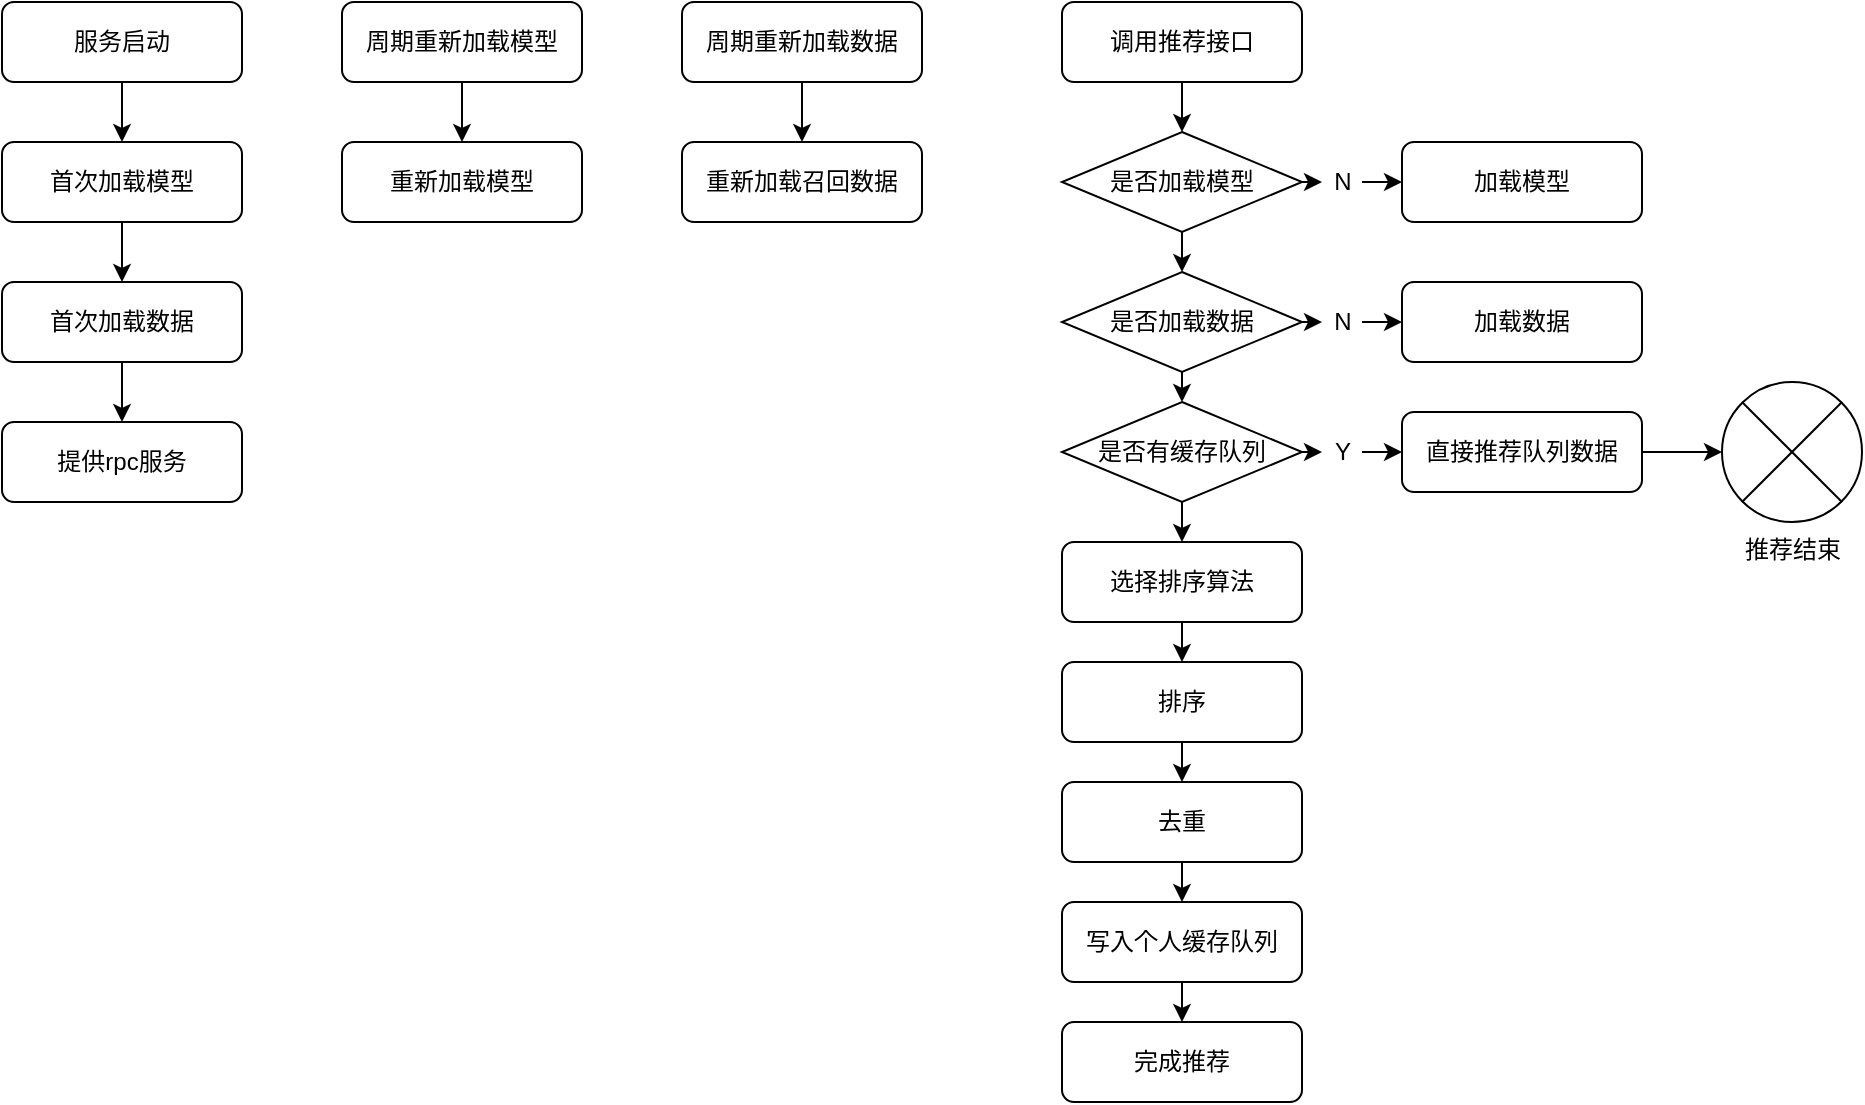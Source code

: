 <mxfile version="12.5.1" type="github">
  <diagram id="C5RBs43oDa-KdzZeNtuy" name="Page-1">
    <mxGraphModel dx="1824" dy="612" grid="1" gridSize="10" guides="1" tooltips="1" connect="1" arrows="1" fold="1" page="0" pageScale="1" pageWidth="827" pageHeight="1169" math="0" shadow="0">
      <root>
        <mxCell id="WIyWlLk6GJQsqaUBKTNV-0"/>
        <mxCell id="WIyWlLk6GJQsqaUBKTNV-1" parent="WIyWlLk6GJQsqaUBKTNV-0"/>
        <mxCell id="x9i2Ew7nr8Oet3fRfoYk-3" value="" style="edgeStyle=orthogonalEdgeStyle;rounded=0;orthogonalLoop=1;jettySize=auto;html=1;" edge="1" parent="WIyWlLk6GJQsqaUBKTNV-1" source="x9i2Ew7nr8Oet3fRfoYk-1" target="x9i2Ew7nr8Oet3fRfoYk-2">
          <mxGeometry relative="1" as="geometry"/>
        </mxCell>
        <mxCell id="x9i2Ew7nr8Oet3fRfoYk-1" value="服务启动" style="rounded=1;whiteSpace=wrap;html=1;fontSize=12;glass=0;strokeWidth=1;shadow=0;" vertex="1" parent="WIyWlLk6GJQsqaUBKTNV-1">
          <mxGeometry x="-450" y="80" width="120" height="40" as="geometry"/>
        </mxCell>
        <mxCell id="x9i2Ew7nr8Oet3fRfoYk-5" value="" style="edgeStyle=orthogonalEdgeStyle;rounded=0;orthogonalLoop=1;jettySize=auto;html=1;" edge="1" parent="WIyWlLk6GJQsqaUBKTNV-1" source="x9i2Ew7nr8Oet3fRfoYk-2" target="x9i2Ew7nr8Oet3fRfoYk-4">
          <mxGeometry relative="1" as="geometry"/>
        </mxCell>
        <mxCell id="x9i2Ew7nr8Oet3fRfoYk-2" value="首次加载模型" style="rounded=1;whiteSpace=wrap;html=1;fontSize=12;glass=0;strokeWidth=1;shadow=0;" vertex="1" parent="WIyWlLk6GJQsqaUBKTNV-1">
          <mxGeometry x="-450" y="150" width="120" height="40" as="geometry"/>
        </mxCell>
        <mxCell id="x9i2Ew7nr8Oet3fRfoYk-7" value="" style="edgeStyle=orthogonalEdgeStyle;rounded=0;orthogonalLoop=1;jettySize=auto;html=1;" edge="1" parent="WIyWlLk6GJQsqaUBKTNV-1" source="x9i2Ew7nr8Oet3fRfoYk-4" target="x9i2Ew7nr8Oet3fRfoYk-6">
          <mxGeometry relative="1" as="geometry"/>
        </mxCell>
        <mxCell id="x9i2Ew7nr8Oet3fRfoYk-4" value="首次加载数据" style="rounded=1;whiteSpace=wrap;html=1;fontSize=12;glass=0;strokeWidth=1;shadow=0;" vertex="1" parent="WIyWlLk6GJQsqaUBKTNV-1">
          <mxGeometry x="-450" y="220" width="120" height="40" as="geometry"/>
        </mxCell>
        <mxCell id="x9i2Ew7nr8Oet3fRfoYk-6" value="提供rpc服务" style="rounded=1;whiteSpace=wrap;html=1;fontSize=12;glass=0;strokeWidth=1;shadow=0;" vertex="1" parent="WIyWlLk6GJQsqaUBKTNV-1">
          <mxGeometry x="-450" y="290" width="120" height="40" as="geometry"/>
        </mxCell>
        <mxCell id="x9i2Ew7nr8Oet3fRfoYk-30" style="edgeStyle=orthogonalEdgeStyle;rounded=0;orthogonalLoop=1;jettySize=auto;html=1;exitX=0.5;exitY=1;exitDx=0;exitDy=0;entryX=0.5;entryY=0;entryDx=0;entryDy=0;" edge="1" parent="WIyWlLk6GJQsqaUBKTNV-1" source="x9i2Ew7nr8Oet3fRfoYk-15" target="x9i2Ew7nr8Oet3fRfoYk-17">
          <mxGeometry relative="1" as="geometry"/>
        </mxCell>
        <mxCell id="x9i2Ew7nr8Oet3fRfoYk-15" value="调用推荐接口" style="rounded=1;whiteSpace=wrap;html=1;fontSize=12;glass=0;strokeWidth=1;shadow=0;" vertex="1" parent="WIyWlLk6GJQsqaUBKTNV-1">
          <mxGeometry x="80" y="80" width="120" height="40" as="geometry"/>
        </mxCell>
        <mxCell id="x9i2Ew7nr8Oet3fRfoYk-19" style="edgeStyle=orthogonalEdgeStyle;rounded=0;orthogonalLoop=1;jettySize=auto;html=1;exitX=1;exitY=0.5;exitDx=0;exitDy=0;entryX=0;entryY=0.5;entryDx=0;entryDy=0;" edge="1" parent="WIyWlLk6GJQsqaUBKTNV-1" source="x9i2Ew7nr8Oet3fRfoYk-20" target="x9i2Ew7nr8Oet3fRfoYk-18">
          <mxGeometry relative="1" as="geometry"/>
        </mxCell>
        <mxCell id="x9i2Ew7nr8Oet3fRfoYk-31" style="edgeStyle=orthogonalEdgeStyle;rounded=0;orthogonalLoop=1;jettySize=auto;html=1;exitX=0.5;exitY=1;exitDx=0;exitDy=0;entryX=0.5;entryY=0;entryDx=0;entryDy=0;" edge="1" parent="WIyWlLk6GJQsqaUBKTNV-1" source="x9i2Ew7nr8Oet3fRfoYk-17" target="x9i2Ew7nr8Oet3fRfoYk-24">
          <mxGeometry relative="1" as="geometry"/>
        </mxCell>
        <mxCell id="x9i2Ew7nr8Oet3fRfoYk-17" value="是否加载模型" style="rhombus;whiteSpace=wrap;html=1;" vertex="1" parent="WIyWlLk6GJQsqaUBKTNV-1">
          <mxGeometry x="80" y="145" width="120" height="50" as="geometry"/>
        </mxCell>
        <mxCell id="x9i2Ew7nr8Oet3fRfoYk-18" value="加载模型" style="rounded=1;whiteSpace=wrap;html=1;fontSize=12;glass=0;strokeWidth=1;shadow=0;" vertex="1" parent="WIyWlLk6GJQsqaUBKTNV-1">
          <mxGeometry x="250" y="150" width="120" height="40" as="geometry"/>
        </mxCell>
        <mxCell id="x9i2Ew7nr8Oet3fRfoYk-20" value="N" style="text;html=1;align=center;verticalAlign=middle;resizable=0;points=[];autosize=1;" vertex="1" parent="WIyWlLk6GJQsqaUBKTNV-1">
          <mxGeometry x="210" y="160" width="20" height="20" as="geometry"/>
        </mxCell>
        <mxCell id="x9i2Ew7nr8Oet3fRfoYk-23" style="edgeStyle=orthogonalEdgeStyle;rounded=0;orthogonalLoop=1;jettySize=auto;html=1;exitX=1;exitY=0.5;exitDx=0;exitDy=0;entryX=0;entryY=0.5;entryDx=0;entryDy=0;" edge="1" parent="WIyWlLk6GJQsqaUBKTNV-1" source="x9i2Ew7nr8Oet3fRfoYk-17" target="x9i2Ew7nr8Oet3fRfoYk-20">
          <mxGeometry relative="1" as="geometry">
            <mxPoint x="200" y="170" as="sourcePoint"/>
            <mxPoint x="250" y="170" as="targetPoint"/>
          </mxGeometry>
        </mxCell>
        <mxCell id="x9i2Ew7nr8Oet3fRfoYk-26" style="edgeStyle=orthogonalEdgeStyle;rounded=0;orthogonalLoop=1;jettySize=auto;html=1;exitX=1;exitY=0.5;exitDx=0;exitDy=0;entryX=0;entryY=0.5;entryDx=0;entryDy=0;" edge="1" parent="WIyWlLk6GJQsqaUBKTNV-1" source="x9i2Ew7nr8Oet3fRfoYk-27" target="x9i2Ew7nr8Oet3fRfoYk-25">
          <mxGeometry relative="1" as="geometry"/>
        </mxCell>
        <mxCell id="x9i2Ew7nr8Oet3fRfoYk-34" style="edgeStyle=orthogonalEdgeStyle;rounded=0;orthogonalLoop=1;jettySize=auto;html=1;exitX=0.5;exitY=1;exitDx=0;exitDy=0;entryX=0.5;entryY=0;entryDx=0;entryDy=0;" edge="1" parent="WIyWlLk6GJQsqaUBKTNV-1" source="x9i2Ew7nr8Oet3fRfoYk-24" target="x9i2Ew7nr8Oet3fRfoYk-32">
          <mxGeometry relative="1" as="geometry"/>
        </mxCell>
        <mxCell id="x9i2Ew7nr8Oet3fRfoYk-24" value="是否加载数据" style="rhombus;whiteSpace=wrap;html=1;" vertex="1" parent="WIyWlLk6GJQsqaUBKTNV-1">
          <mxGeometry x="80" y="215" width="120" height="50" as="geometry"/>
        </mxCell>
        <mxCell id="x9i2Ew7nr8Oet3fRfoYk-25" value="加载数据" style="rounded=1;whiteSpace=wrap;html=1;fontSize=12;glass=0;strokeWidth=1;shadow=0;" vertex="1" parent="WIyWlLk6GJQsqaUBKTNV-1">
          <mxGeometry x="250" y="220" width="120" height="40" as="geometry"/>
        </mxCell>
        <mxCell id="x9i2Ew7nr8Oet3fRfoYk-27" value="N" style="text;html=1;align=center;verticalAlign=middle;resizable=0;points=[];autosize=1;" vertex="1" parent="WIyWlLk6GJQsqaUBKTNV-1">
          <mxGeometry x="210" y="230" width="20" height="20" as="geometry"/>
        </mxCell>
        <mxCell id="x9i2Ew7nr8Oet3fRfoYk-28" style="edgeStyle=orthogonalEdgeStyle;rounded=0;orthogonalLoop=1;jettySize=auto;html=1;exitX=1;exitY=0.5;exitDx=0;exitDy=0;entryX=0;entryY=0.5;entryDx=0;entryDy=0;" edge="1" parent="WIyWlLk6GJQsqaUBKTNV-1" source="x9i2Ew7nr8Oet3fRfoYk-24" target="x9i2Ew7nr8Oet3fRfoYk-27">
          <mxGeometry relative="1" as="geometry">
            <mxPoint x="200" y="240" as="sourcePoint"/>
            <mxPoint x="250" y="240" as="targetPoint"/>
          </mxGeometry>
        </mxCell>
        <mxCell id="x9i2Ew7nr8Oet3fRfoYk-35" style="edgeStyle=orthogonalEdgeStyle;rounded=0;orthogonalLoop=1;jettySize=auto;html=1;exitX=1;exitY=0.5;exitDx=0;exitDy=0;entryX=0;entryY=0.5;entryDx=0;entryDy=0;" edge="1" parent="WIyWlLk6GJQsqaUBKTNV-1" source="x9i2Ew7nr8Oet3fRfoYk-36" target="x9i2Ew7nr8Oet3fRfoYk-33">
          <mxGeometry relative="1" as="geometry"/>
        </mxCell>
        <mxCell id="x9i2Ew7nr8Oet3fRfoYk-41" style="edgeStyle=orthogonalEdgeStyle;rounded=0;orthogonalLoop=1;jettySize=auto;html=1;exitX=0.5;exitY=1;exitDx=0;exitDy=0;entryX=0.5;entryY=0;entryDx=0;entryDy=0;" edge="1" parent="WIyWlLk6GJQsqaUBKTNV-1" source="x9i2Ew7nr8Oet3fRfoYk-32" target="x9i2Ew7nr8Oet3fRfoYk-38">
          <mxGeometry relative="1" as="geometry"/>
        </mxCell>
        <mxCell id="x9i2Ew7nr8Oet3fRfoYk-32" value="是否有缓存队列" style="rhombus;whiteSpace=wrap;html=1;" vertex="1" parent="WIyWlLk6GJQsqaUBKTNV-1">
          <mxGeometry x="80" y="280" width="120" height="50" as="geometry"/>
        </mxCell>
        <mxCell id="x9i2Ew7nr8Oet3fRfoYk-43" value="" style="edgeStyle=orthogonalEdgeStyle;rounded=0;orthogonalLoop=1;jettySize=auto;html=1;" edge="1" parent="WIyWlLk6GJQsqaUBKTNV-1" source="x9i2Ew7nr8Oet3fRfoYk-33" target="x9i2Ew7nr8Oet3fRfoYk-42">
          <mxGeometry relative="1" as="geometry"/>
        </mxCell>
        <mxCell id="x9i2Ew7nr8Oet3fRfoYk-33" value="直接推荐队列数据" style="rounded=1;whiteSpace=wrap;html=1;fontSize=12;glass=0;strokeWidth=1;shadow=0;" vertex="1" parent="WIyWlLk6GJQsqaUBKTNV-1">
          <mxGeometry x="250" y="285" width="120" height="40" as="geometry"/>
        </mxCell>
        <mxCell id="x9i2Ew7nr8Oet3fRfoYk-36" value="Y" style="text;html=1;align=center;verticalAlign=middle;resizable=0;points=[];autosize=1;" vertex="1" parent="WIyWlLk6GJQsqaUBKTNV-1">
          <mxGeometry x="210" y="295" width="20" height="20" as="geometry"/>
        </mxCell>
        <mxCell id="x9i2Ew7nr8Oet3fRfoYk-37" style="edgeStyle=orthogonalEdgeStyle;rounded=0;orthogonalLoop=1;jettySize=auto;html=1;exitX=1;exitY=0.5;exitDx=0;exitDy=0;entryX=0;entryY=0.5;entryDx=0;entryDy=0;" edge="1" parent="WIyWlLk6GJQsqaUBKTNV-1" source="x9i2Ew7nr8Oet3fRfoYk-32" target="x9i2Ew7nr8Oet3fRfoYk-36">
          <mxGeometry relative="1" as="geometry">
            <mxPoint x="200" y="305" as="sourcePoint"/>
            <mxPoint x="250" y="305" as="targetPoint"/>
          </mxGeometry>
        </mxCell>
        <mxCell id="x9i2Ew7nr8Oet3fRfoYk-45" style="edgeStyle=orthogonalEdgeStyle;rounded=0;orthogonalLoop=1;jettySize=auto;html=1;exitX=0.5;exitY=1;exitDx=0;exitDy=0;entryX=0.5;entryY=0;entryDx=0;entryDy=0;" edge="1" parent="WIyWlLk6GJQsqaUBKTNV-1" source="x9i2Ew7nr8Oet3fRfoYk-38" target="x9i2Ew7nr8Oet3fRfoYk-44">
          <mxGeometry relative="1" as="geometry"/>
        </mxCell>
        <mxCell id="x9i2Ew7nr8Oet3fRfoYk-38" value="选择排序算法" style="rounded=1;whiteSpace=wrap;html=1;fontSize=12;glass=0;strokeWidth=1;shadow=0;" vertex="1" parent="WIyWlLk6GJQsqaUBKTNV-1">
          <mxGeometry x="80" y="350" width="120" height="40" as="geometry"/>
        </mxCell>
        <mxCell id="x9i2Ew7nr8Oet3fRfoYk-42" value="推荐结束" style="verticalLabelPosition=bottom;verticalAlign=top;html=1;shape=mxgraph.flowchart.or;" vertex="1" parent="WIyWlLk6GJQsqaUBKTNV-1">
          <mxGeometry x="410" y="270" width="70" height="70" as="geometry"/>
        </mxCell>
        <mxCell id="x9i2Ew7nr8Oet3fRfoYk-47" style="edgeStyle=orthogonalEdgeStyle;rounded=0;orthogonalLoop=1;jettySize=auto;html=1;exitX=0.5;exitY=1;exitDx=0;exitDy=0;entryX=0.5;entryY=0;entryDx=0;entryDy=0;" edge="1" parent="WIyWlLk6GJQsqaUBKTNV-1" source="x9i2Ew7nr8Oet3fRfoYk-44" target="x9i2Ew7nr8Oet3fRfoYk-46">
          <mxGeometry relative="1" as="geometry"/>
        </mxCell>
        <mxCell id="x9i2Ew7nr8Oet3fRfoYk-44" value="排序" style="rounded=1;whiteSpace=wrap;html=1;fontSize=12;glass=0;strokeWidth=1;shadow=0;" vertex="1" parent="WIyWlLk6GJQsqaUBKTNV-1">
          <mxGeometry x="80" y="410" width="120" height="40" as="geometry"/>
        </mxCell>
        <mxCell id="x9i2Ew7nr8Oet3fRfoYk-51" style="edgeStyle=orthogonalEdgeStyle;rounded=0;orthogonalLoop=1;jettySize=auto;html=1;exitX=0.5;exitY=1;exitDx=0;exitDy=0;entryX=0.5;entryY=0;entryDx=0;entryDy=0;" edge="1" parent="WIyWlLk6GJQsqaUBKTNV-1" source="x9i2Ew7nr8Oet3fRfoYk-46" target="x9i2Ew7nr8Oet3fRfoYk-48">
          <mxGeometry relative="1" as="geometry"/>
        </mxCell>
        <mxCell id="x9i2Ew7nr8Oet3fRfoYk-46" value="去重" style="rounded=1;whiteSpace=wrap;html=1;fontSize=12;glass=0;strokeWidth=1;shadow=0;" vertex="1" parent="WIyWlLk6GJQsqaUBKTNV-1">
          <mxGeometry x="80" y="470" width="120" height="40" as="geometry"/>
        </mxCell>
        <mxCell id="x9i2Ew7nr8Oet3fRfoYk-53" style="edgeStyle=orthogonalEdgeStyle;rounded=0;orthogonalLoop=1;jettySize=auto;html=1;exitX=0.5;exitY=1;exitDx=0;exitDy=0;entryX=0.5;entryY=0;entryDx=0;entryDy=0;" edge="1" parent="WIyWlLk6GJQsqaUBKTNV-1" source="x9i2Ew7nr8Oet3fRfoYk-48" target="x9i2Ew7nr8Oet3fRfoYk-52">
          <mxGeometry relative="1" as="geometry"/>
        </mxCell>
        <mxCell id="x9i2Ew7nr8Oet3fRfoYk-48" value="写入个人缓存队列" style="rounded=1;whiteSpace=wrap;html=1;fontSize=12;glass=0;strokeWidth=1;shadow=0;" vertex="1" parent="WIyWlLk6GJQsqaUBKTNV-1">
          <mxGeometry x="80" y="530" width="120" height="40" as="geometry"/>
        </mxCell>
        <mxCell id="x9i2Ew7nr8Oet3fRfoYk-52" value="完成推荐" style="rounded=1;whiteSpace=wrap;html=1;fontSize=12;glass=0;strokeWidth=1;shadow=0;" vertex="1" parent="WIyWlLk6GJQsqaUBKTNV-1">
          <mxGeometry x="80" y="590" width="120" height="40" as="geometry"/>
        </mxCell>
        <mxCell id="x9i2Ew7nr8Oet3fRfoYk-60" style="edgeStyle=orthogonalEdgeStyle;rounded=0;orthogonalLoop=1;jettySize=auto;html=1;exitX=0.5;exitY=1;exitDx=0;exitDy=0;entryX=0.5;entryY=0;entryDx=0;entryDy=0;" edge="1" parent="WIyWlLk6GJQsqaUBKTNV-1" source="x9i2Ew7nr8Oet3fRfoYk-54" target="x9i2Ew7nr8Oet3fRfoYk-55">
          <mxGeometry relative="1" as="geometry"/>
        </mxCell>
        <mxCell id="x9i2Ew7nr8Oet3fRfoYk-54" value="周期重新加载模型" style="rounded=1;whiteSpace=wrap;html=1;fontSize=12;glass=0;strokeWidth=1;shadow=0;" vertex="1" parent="WIyWlLk6GJQsqaUBKTNV-1">
          <mxGeometry x="-280" y="80" width="120" height="40" as="geometry"/>
        </mxCell>
        <mxCell id="x9i2Ew7nr8Oet3fRfoYk-55" value="重新加载模型" style="rounded=1;whiteSpace=wrap;html=1;fontSize=12;glass=0;strokeWidth=1;shadow=0;" vertex="1" parent="WIyWlLk6GJQsqaUBKTNV-1">
          <mxGeometry x="-280" y="150" width="120" height="40" as="geometry"/>
        </mxCell>
        <mxCell id="x9i2Ew7nr8Oet3fRfoYk-66" style="edgeStyle=orthogonalEdgeStyle;rounded=0;orthogonalLoop=1;jettySize=auto;html=1;exitX=0.5;exitY=1;exitDx=0;exitDy=0;entryX=0.5;entryY=0;entryDx=0;entryDy=0;" edge="1" parent="WIyWlLk6GJQsqaUBKTNV-1" source="x9i2Ew7nr8Oet3fRfoYk-67" target="x9i2Ew7nr8Oet3fRfoYk-68">
          <mxGeometry relative="1" as="geometry"/>
        </mxCell>
        <mxCell id="x9i2Ew7nr8Oet3fRfoYk-67" value="周期重新加载数据" style="rounded=1;whiteSpace=wrap;html=1;fontSize=12;glass=0;strokeWidth=1;shadow=0;" vertex="1" parent="WIyWlLk6GJQsqaUBKTNV-1">
          <mxGeometry x="-110" y="80" width="120" height="40" as="geometry"/>
        </mxCell>
        <mxCell id="x9i2Ew7nr8Oet3fRfoYk-68" value="重新加载召回数据" style="rounded=1;whiteSpace=wrap;html=1;fontSize=12;glass=0;strokeWidth=1;shadow=0;" vertex="1" parent="WIyWlLk6GJQsqaUBKTNV-1">
          <mxGeometry x="-110" y="150" width="120" height="40" as="geometry"/>
        </mxCell>
      </root>
    </mxGraphModel>
  </diagram>
</mxfile>
